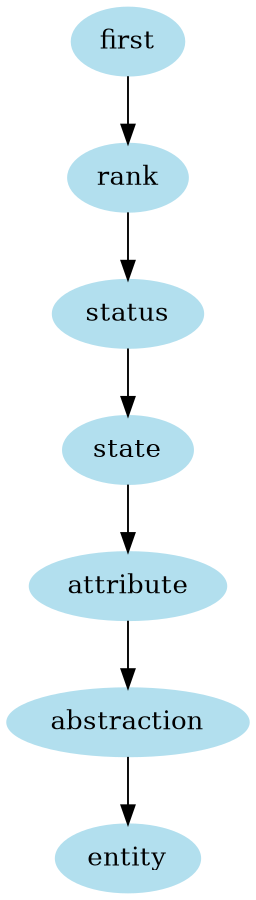 digraph unix {
	node [color=lightblue2 style=filled]
	size="6,6"
	first -> rank
	rank -> status
	status -> state
	state -> attribute
	attribute -> abstraction
	abstraction -> entity
}
